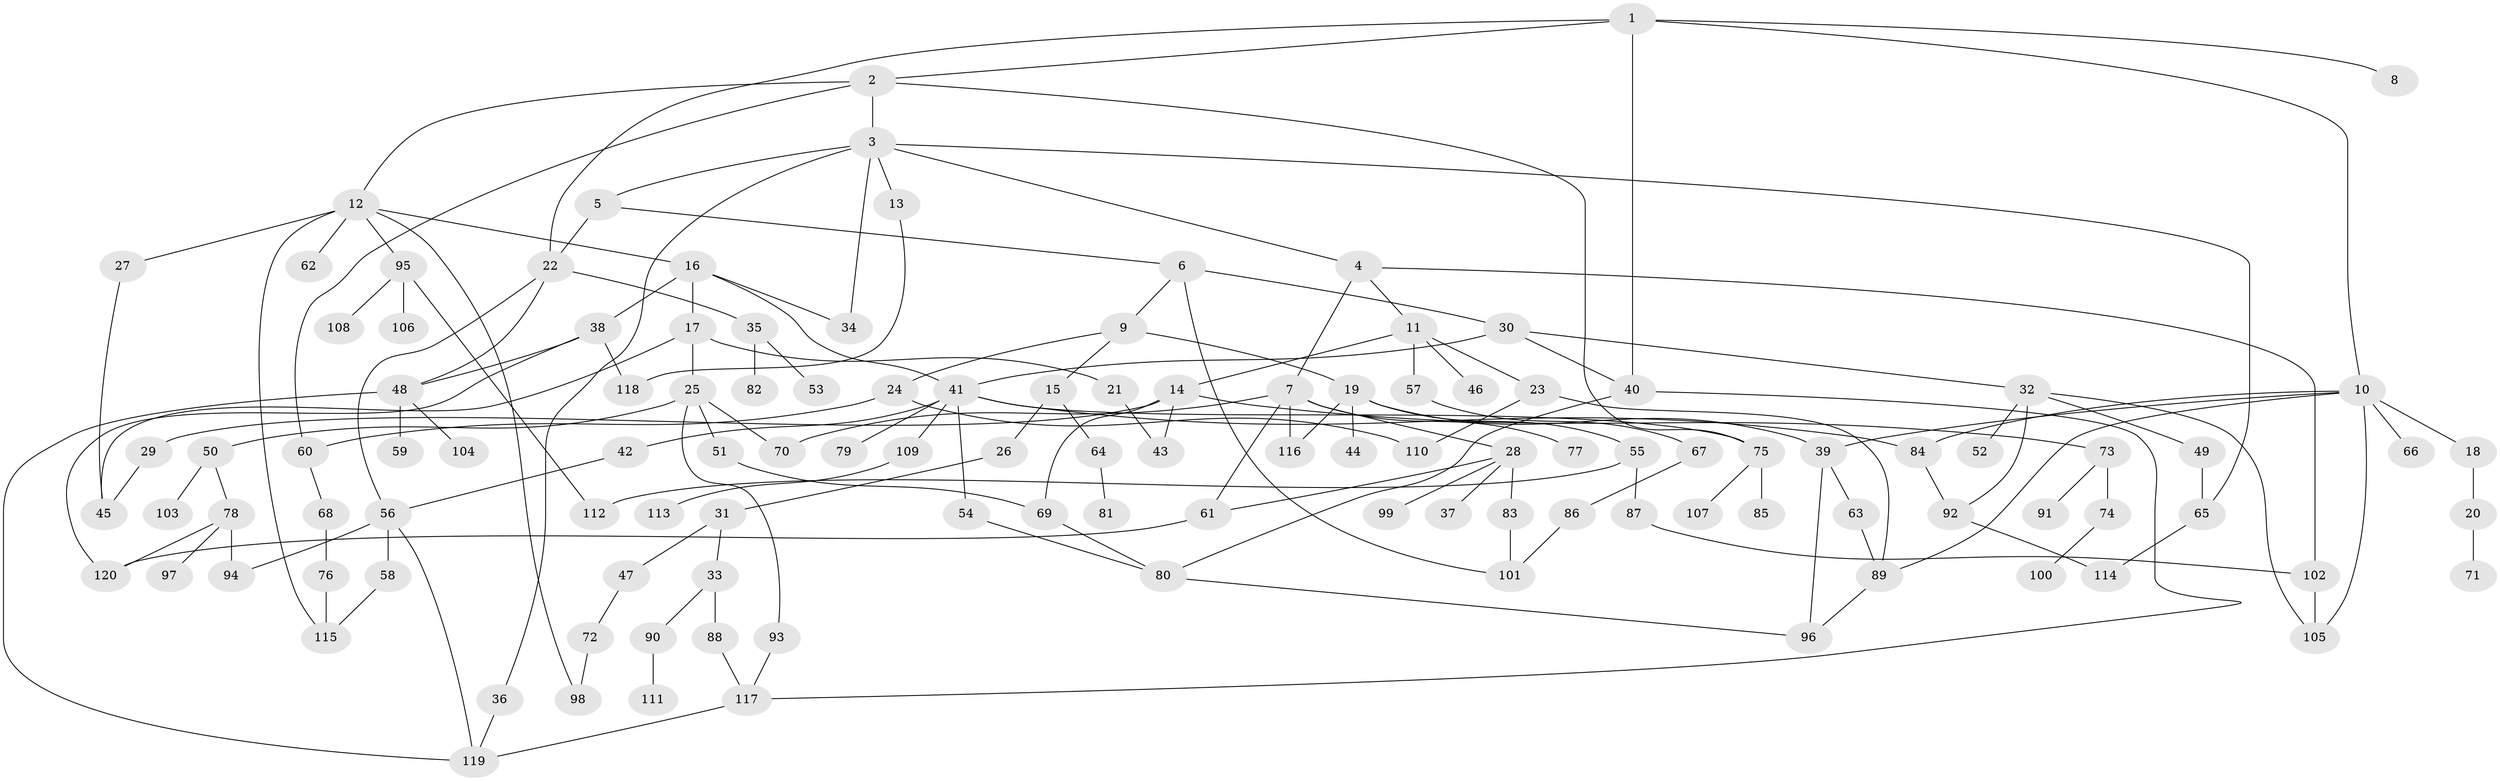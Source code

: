 // coarse degree distribution, {4: 0.0975609756097561, 10: 0.012195121951219513, 6: 0.07317073170731707, 5: 0.08536585365853659, 8: 0.024390243902439025, 2: 0.25609756097560976, 3: 0.21951219512195122, 1: 0.21951219512195122, 7: 0.012195121951219513}
// Generated by graph-tools (version 1.1) at 2025/23/03/03/25 07:23:30]
// undirected, 120 vertices, 164 edges
graph export_dot {
graph [start="1"]
  node [color=gray90,style=filled];
  1;
  2;
  3;
  4;
  5;
  6;
  7;
  8;
  9;
  10;
  11;
  12;
  13;
  14;
  15;
  16;
  17;
  18;
  19;
  20;
  21;
  22;
  23;
  24;
  25;
  26;
  27;
  28;
  29;
  30;
  31;
  32;
  33;
  34;
  35;
  36;
  37;
  38;
  39;
  40;
  41;
  42;
  43;
  44;
  45;
  46;
  47;
  48;
  49;
  50;
  51;
  52;
  53;
  54;
  55;
  56;
  57;
  58;
  59;
  60;
  61;
  62;
  63;
  64;
  65;
  66;
  67;
  68;
  69;
  70;
  71;
  72;
  73;
  74;
  75;
  76;
  77;
  78;
  79;
  80;
  81;
  82;
  83;
  84;
  85;
  86;
  87;
  88;
  89;
  90;
  91;
  92;
  93;
  94;
  95;
  96;
  97;
  98;
  99;
  100;
  101;
  102;
  103;
  104;
  105;
  106;
  107;
  108;
  109;
  110;
  111;
  112;
  113;
  114;
  115;
  116;
  117;
  118;
  119;
  120;
  1 -- 2;
  1 -- 8;
  1 -- 10;
  1 -- 40;
  1 -- 22;
  2 -- 3;
  2 -- 12;
  2 -- 75;
  2 -- 60;
  3 -- 4;
  3 -- 5;
  3 -- 13;
  3 -- 34;
  3 -- 36;
  3 -- 65;
  4 -- 7;
  4 -- 11;
  4 -- 102;
  5 -- 6;
  5 -- 22;
  6 -- 9;
  6 -- 30;
  6 -- 101;
  7 -- 28;
  7 -- 70;
  7 -- 77;
  7 -- 116;
  7 -- 61;
  9 -- 15;
  9 -- 19;
  9 -- 24;
  10 -- 18;
  10 -- 39;
  10 -- 66;
  10 -- 84;
  10 -- 89;
  10 -- 105;
  11 -- 14;
  11 -- 23;
  11 -- 46;
  11 -- 57;
  12 -- 16;
  12 -- 27;
  12 -- 62;
  12 -- 95;
  12 -- 98;
  12 -- 115;
  13 -- 118;
  14 -- 29;
  14 -- 43;
  14 -- 69;
  14 -- 73;
  15 -- 26;
  15 -- 64;
  16 -- 17;
  16 -- 38;
  16 -- 41;
  16 -- 34;
  17 -- 21;
  17 -- 25;
  17 -- 45;
  18 -- 20;
  19 -- 44;
  19 -- 55;
  19 -- 116;
  19 -- 39;
  20 -- 71;
  21 -- 43;
  22 -- 35;
  22 -- 48;
  22 -- 56;
  23 -- 110;
  23 -- 89;
  24 -- 60;
  24 -- 110;
  25 -- 50;
  25 -- 51;
  25 -- 93;
  25 -- 70;
  26 -- 31;
  27 -- 45;
  28 -- 37;
  28 -- 61;
  28 -- 83;
  28 -- 99;
  29 -- 45;
  30 -- 32;
  30 -- 41;
  30 -- 40;
  31 -- 33;
  31 -- 47;
  32 -- 49;
  32 -- 52;
  32 -- 92;
  32 -- 105;
  33 -- 88;
  33 -- 90;
  35 -- 53;
  35 -- 82;
  36 -- 119;
  38 -- 120;
  38 -- 118;
  38 -- 48;
  39 -- 63;
  39 -- 96;
  40 -- 80;
  40 -- 117;
  41 -- 42;
  41 -- 54;
  41 -- 75;
  41 -- 79;
  41 -- 109;
  41 -- 84;
  42 -- 56;
  47 -- 72;
  48 -- 59;
  48 -- 104;
  48 -- 119;
  49 -- 65;
  50 -- 78;
  50 -- 103;
  51 -- 69;
  54 -- 80;
  55 -- 87;
  55 -- 112;
  56 -- 58;
  56 -- 119;
  56 -- 94;
  57 -- 67;
  58 -- 115;
  60 -- 68;
  61 -- 120;
  63 -- 89;
  64 -- 81;
  65 -- 114;
  67 -- 86;
  68 -- 76;
  69 -- 80;
  72 -- 98;
  73 -- 74;
  73 -- 91;
  74 -- 100;
  75 -- 85;
  75 -- 107;
  76 -- 115;
  78 -- 94;
  78 -- 97;
  78 -- 120;
  80 -- 96;
  83 -- 101;
  84 -- 92;
  86 -- 101;
  87 -- 102;
  88 -- 117;
  89 -- 96;
  90 -- 111;
  92 -- 114;
  93 -- 117;
  95 -- 106;
  95 -- 108;
  95 -- 112;
  102 -- 105;
  109 -- 113;
  117 -- 119;
}
